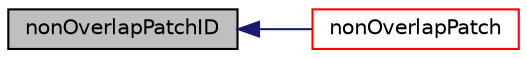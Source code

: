 digraph "nonOverlapPatchID"
{
  bgcolor="transparent";
  edge [fontname="Helvetica",fontsize="10",labelfontname="Helvetica",labelfontsize="10"];
  node [fontname="Helvetica",fontsize="10",shape=record];
  rankdir="LR";
  Node404 [label="nonOverlapPatchID",height=0.2,width=0.4,color="black", fillcolor="grey75", style="filled", fontcolor="black"];
  Node404 -> Node405 [dir="back",color="midnightblue",fontsize="10",style="solid",fontname="Helvetica"];
  Node405 [label="nonOverlapPatch",height=0.2,width=0.4,color="red",URL="$a23629.html#aa6c25bd5dd2d72c0568f4b6010f08852",tooltip="Return non-overlapping fvPatch. "];
}
